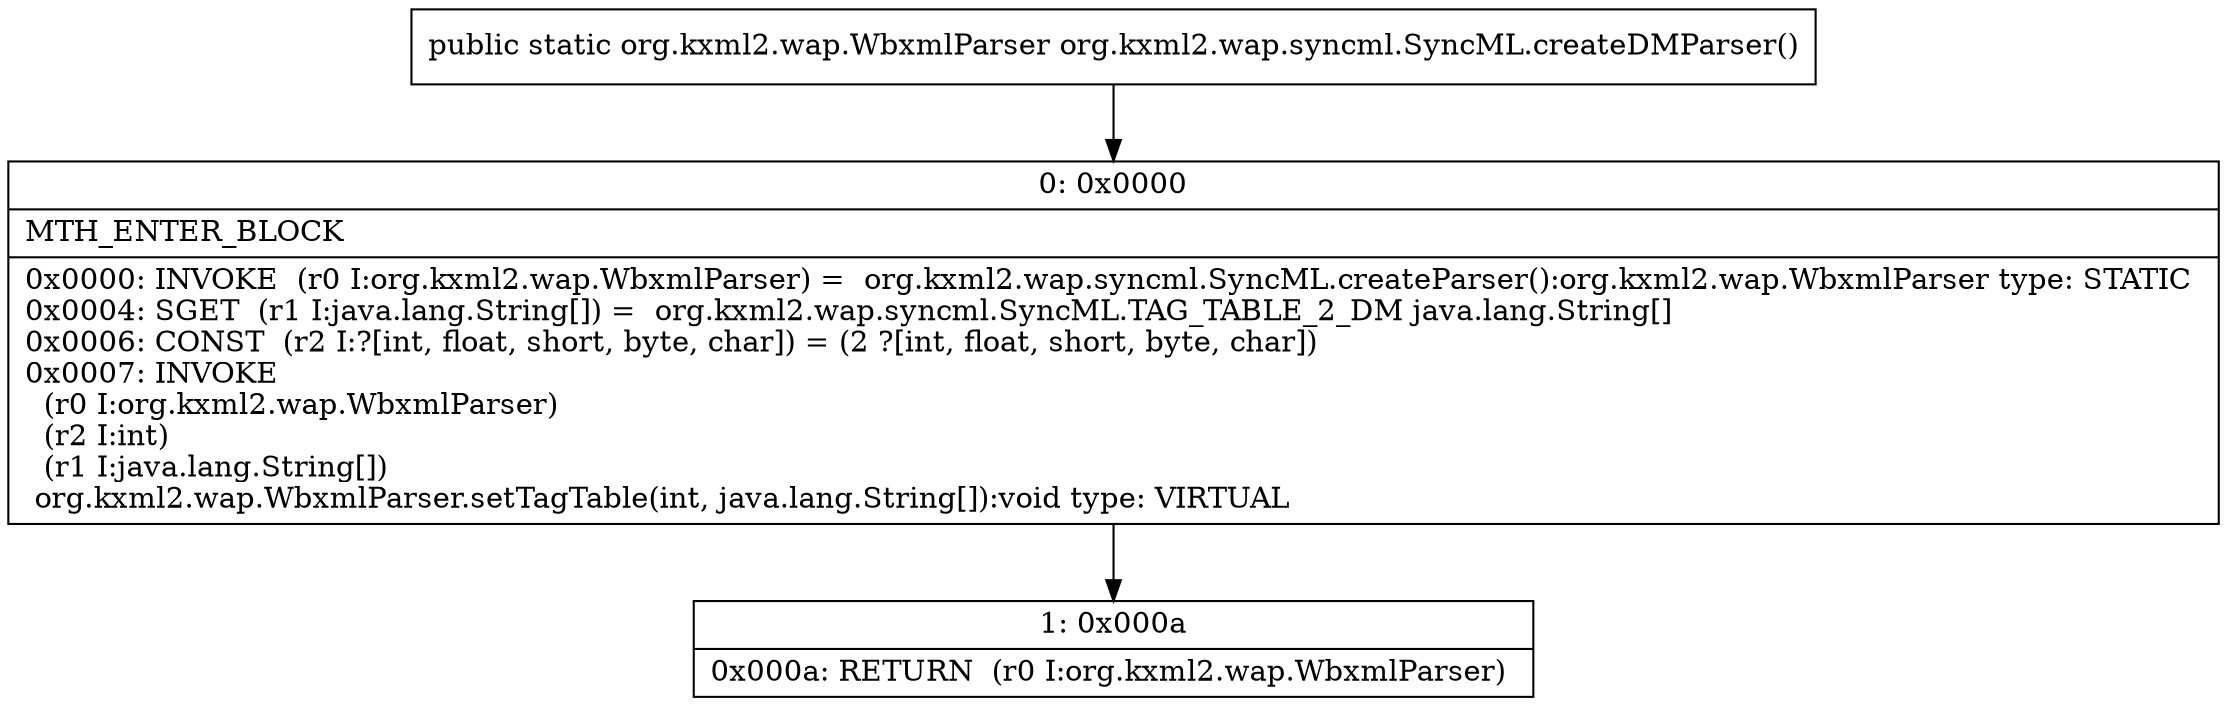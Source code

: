 digraph "CFG fororg.kxml2.wap.syncml.SyncML.createDMParser()Lorg\/kxml2\/wap\/WbxmlParser;" {
Node_0 [shape=record,label="{0\:\ 0x0000|MTH_ENTER_BLOCK\l|0x0000: INVOKE  (r0 I:org.kxml2.wap.WbxmlParser) =  org.kxml2.wap.syncml.SyncML.createParser():org.kxml2.wap.WbxmlParser type: STATIC \l0x0004: SGET  (r1 I:java.lang.String[]) =  org.kxml2.wap.syncml.SyncML.TAG_TABLE_2_DM java.lang.String[] \l0x0006: CONST  (r2 I:?[int, float, short, byte, char]) = (2 ?[int, float, short, byte, char]) \l0x0007: INVOKE  \l  (r0 I:org.kxml2.wap.WbxmlParser)\l  (r2 I:int)\l  (r1 I:java.lang.String[])\l org.kxml2.wap.WbxmlParser.setTagTable(int, java.lang.String[]):void type: VIRTUAL \l}"];
Node_1 [shape=record,label="{1\:\ 0x000a|0x000a: RETURN  (r0 I:org.kxml2.wap.WbxmlParser) \l}"];
MethodNode[shape=record,label="{public static org.kxml2.wap.WbxmlParser org.kxml2.wap.syncml.SyncML.createDMParser() }"];
MethodNode -> Node_0;
Node_0 -> Node_1;
}

